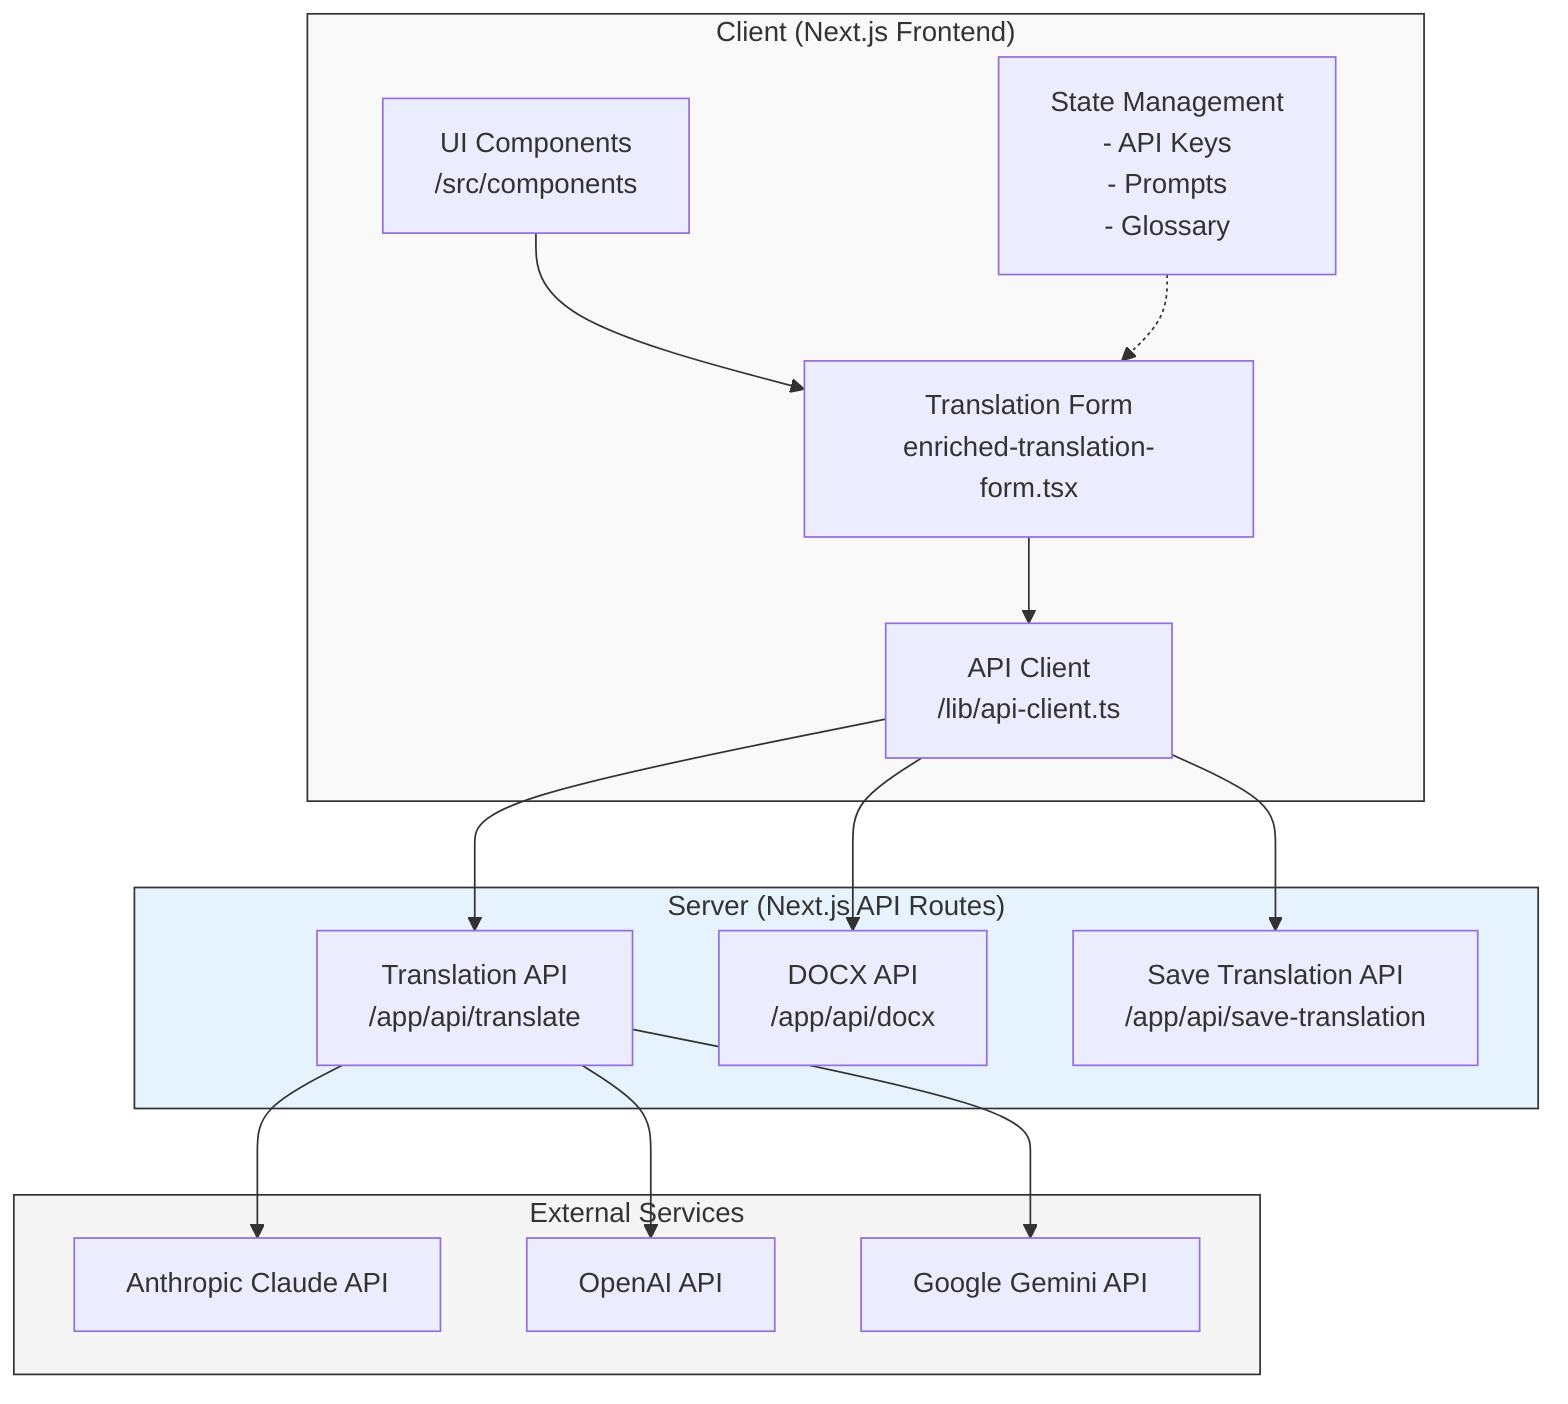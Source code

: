 flowchart TB
    subgraph Client["Client (Next.js Frontend)"]
        UI["UI Components\n/src/components"]
        TransForm["Translation Form\nenriched-translation-form.tsx"]
        APIClient["API Client\n/lib/api-client.ts"]
        Store["State Management\n- API Keys\n- Prompts\n- Glossary"]
    end

    subgraph Server["Server (Next.js API Routes)"]
        TransAPI["Translation API\n/app/api/translate"]
        DocxAPI["DOCX API\n/app/api/docx"]
        SaveAPI["Save Translation API\n/app/api/save-translation"]
    end

    subgraph External["External Services"]
        Claude["Anthropic Claude API"]
        OpenAI["OpenAI API"]
        Gemini["Google Gemini API"]
    end

    UI --> TransForm
    TransForm --> APIClient
    APIClient --> TransAPI
    APIClient --> DocxAPI
    APIClient --> SaveAPI
    
    TransAPI --> Claude
    TransAPI --> OpenAI
    TransAPI --> Gemini

    Store -.-> TransForm
    
    style Client fill:#f9f9f9,stroke:#333,stroke-width:1px
    style Server fill:#e6f3ff,stroke:#333,stroke-width:1px
    style External fill:#f5f5f5,stroke:#333,stroke-width:1px